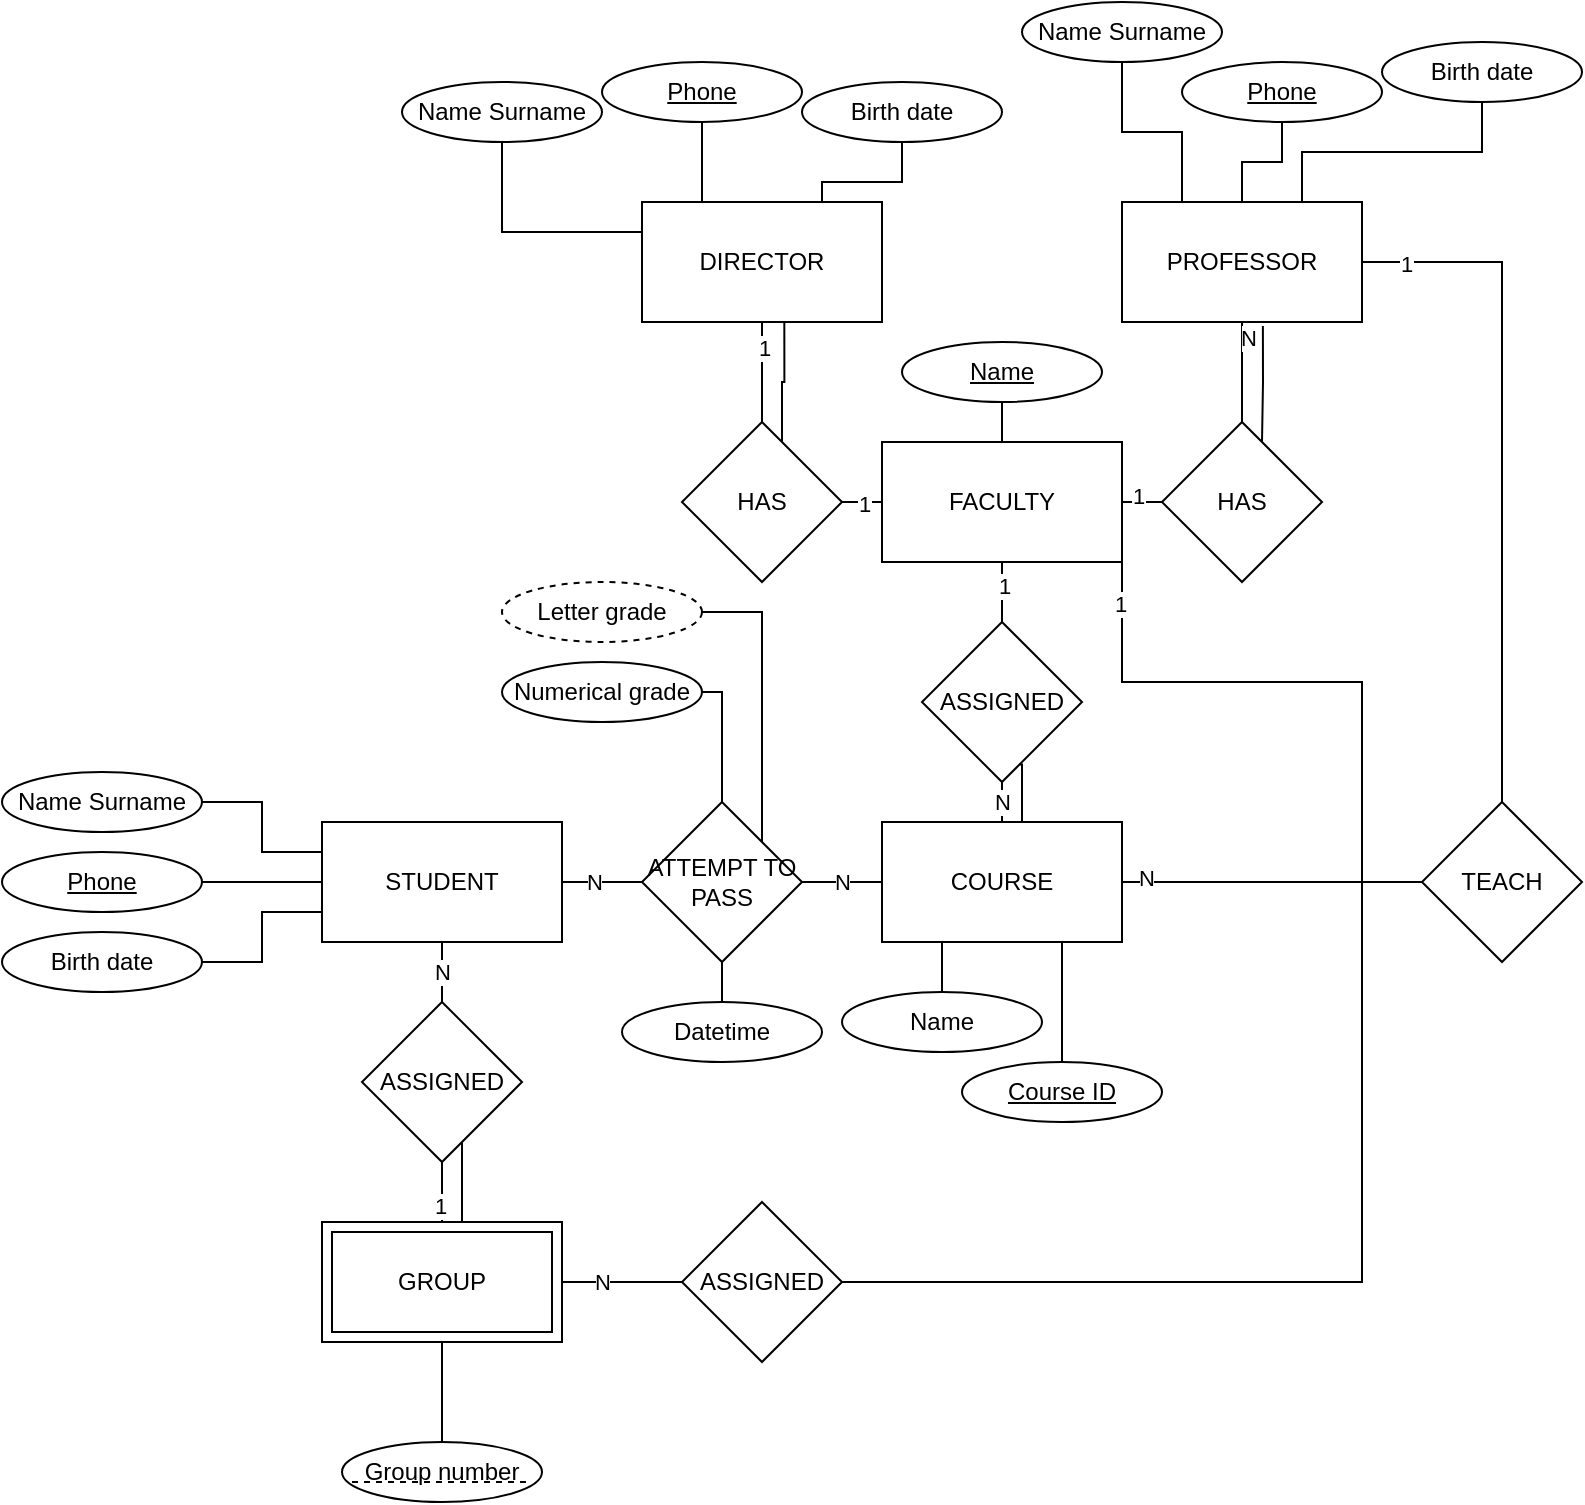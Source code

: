 <mxfile version="17.1.3" type="device"><diagram id="LZTHsHM6180sB6Iyh955" name="Page-1"><mxGraphModel dx="1728" dy="1676" grid="1" gridSize="10" guides="1" tooltips="1" connect="1" arrows="1" fold="1" page="1" pageScale="1" pageWidth="827" pageHeight="1169" math="0" shadow="0"><root><mxCell id="0"/><mxCell id="1" parent="0"/><mxCell id="HS-q9zRcukWWzURnPmqM-11" value="" style="edgeStyle=none;rounded=0;orthogonalLoop=1;jettySize=auto;html=1;endArrow=none;endFill=0;" edge="1" parent="1" source="HS-q9zRcukWWzURnPmqM-1" target="HS-q9zRcukWWzURnPmqM-7"><mxGeometry relative="1" as="geometry"/></mxCell><mxCell id="HS-q9zRcukWWzURnPmqM-33" value="N" style="edgeLabel;html=1;align=center;verticalAlign=middle;resizable=0;points=[];" vertex="1" connectable="0" parent="HS-q9zRcukWWzURnPmqM-11"><mxGeometry x="-0.2" y="-2" relative="1" as="geometry"><mxPoint y="-2" as="offset"/></mxGeometry></mxCell><mxCell id="HS-q9zRcukWWzURnPmqM-28" value="N" style="edgeStyle=orthogonalEdgeStyle;rounded=0;orthogonalLoop=1;jettySize=auto;html=1;endArrow=none;endFill=0;" edge="1" parent="1" source="HS-q9zRcukWWzURnPmqM-1" target="HS-q9zRcukWWzURnPmqM-27"><mxGeometry relative="1" as="geometry"/></mxCell><mxCell id="HS-q9zRcukWWzURnPmqM-1" value="STUDENT" style="rounded=0;whiteSpace=wrap;html=1;" vertex="1" parent="1"><mxGeometry x="140" y="330" width="120" height="60" as="geometry"/></mxCell><mxCell id="HS-q9zRcukWWzURnPmqM-2" value="FACULTY" style="rounded=0;whiteSpace=wrap;html=1;" vertex="1" parent="1"><mxGeometry x="420" y="140" width="120" height="60" as="geometry"/></mxCell><mxCell id="HS-q9zRcukWWzURnPmqM-3" value="DIRECTOR" style="rounded=0;whiteSpace=wrap;html=1;" vertex="1" parent="1"><mxGeometry x="300" y="20" width="120" height="60" as="geometry"/></mxCell><mxCell id="HS-q9zRcukWWzURnPmqM-4" value="PROFESSOR" style="rounded=0;whiteSpace=wrap;html=1;" vertex="1" parent="1"><mxGeometry x="540" y="20" width="120" height="60" as="geometry"/></mxCell><mxCell id="HS-q9zRcukWWzURnPmqM-12" value="N" style="edgeStyle=none;rounded=0;orthogonalLoop=1;jettySize=auto;html=1;endArrow=none;endFill=0;" edge="1" parent="1" source="HS-q9zRcukWWzURnPmqM-5" target="HS-q9zRcukWWzURnPmqM-7"><mxGeometry relative="1" as="geometry"/></mxCell><mxCell id="HS-q9zRcukWWzURnPmqM-54" style="edgeStyle=orthogonalEdgeStyle;rounded=0;orthogonalLoop=1;jettySize=auto;html=1;exitX=1;exitY=0.5;exitDx=0;exitDy=0;entryX=0;entryY=0.5;entryDx=0;entryDy=0;endArrow=none;endFill=0;" edge="1" parent="1" source="HS-q9zRcukWWzURnPmqM-5" target="HS-q9zRcukWWzURnPmqM-53"><mxGeometry relative="1" as="geometry"/></mxCell><mxCell id="HS-q9zRcukWWzURnPmqM-56" value="N" style="edgeLabel;html=1;align=center;verticalAlign=middle;resizable=0;points=[];" vertex="1" connectable="0" parent="HS-q9zRcukWWzURnPmqM-54"><mxGeometry x="-0.84" y="2" relative="1" as="geometry"><mxPoint as="offset"/></mxGeometry></mxCell><mxCell id="HS-q9zRcukWWzURnPmqM-5" value="COURSE" style="rounded=0;whiteSpace=wrap;html=1;" vertex="1" parent="1"><mxGeometry x="420" y="330" width="120" height="60" as="geometry"/></mxCell><mxCell id="HS-q9zRcukWWzURnPmqM-6" value="GROUP" style="rounded=0;whiteSpace=wrap;html=1;shadow=0;sketch=0;glass=0;" vertex="1" parent="1"><mxGeometry x="140" y="530" width="120" height="60" as="geometry"/></mxCell><mxCell id="HS-q9zRcukWWzURnPmqM-7" value="ATTEMPT TO PASS" style="rhombus;whiteSpace=wrap;html=1;" vertex="1" parent="1"><mxGeometry x="300" y="320" width="80" height="80" as="geometry"/></mxCell><mxCell id="HS-q9zRcukWWzURnPmqM-20" value="" style="edgeStyle=orthogonalEdgeStyle;rounded=0;orthogonalLoop=1;jettySize=auto;html=1;endArrow=none;endFill=0;" edge="1" parent="1" source="HS-q9zRcukWWzURnPmqM-19" target="HS-q9zRcukWWzURnPmqM-3"><mxGeometry relative="1" as="geometry"/></mxCell><mxCell id="HS-q9zRcukWWzURnPmqM-37" value="1" style="edgeLabel;html=1;align=center;verticalAlign=middle;resizable=0;points=[];" vertex="1" connectable="0" parent="HS-q9zRcukWWzURnPmqM-20"><mxGeometry x="0.48" y="-1" relative="1" as="geometry"><mxPoint as="offset"/></mxGeometry></mxCell><mxCell id="HS-q9zRcukWWzURnPmqM-21" style="edgeStyle=orthogonalEdgeStyle;rounded=0;orthogonalLoop=1;jettySize=auto;html=1;exitX=1;exitY=0.5;exitDx=0;exitDy=0;entryX=0;entryY=0.5;entryDx=0;entryDy=0;endArrow=none;endFill=0;" edge="1" parent="1" source="HS-q9zRcukWWzURnPmqM-19" target="HS-q9zRcukWWzURnPmqM-2"><mxGeometry relative="1" as="geometry"/></mxCell><mxCell id="HS-q9zRcukWWzURnPmqM-38" value="1" style="edgeLabel;html=1;align=center;verticalAlign=middle;resizable=0;points=[];" vertex="1" connectable="0" parent="HS-q9zRcukWWzURnPmqM-21"><mxGeometry x="0.1" y="-1" relative="1" as="geometry"><mxPoint as="offset"/></mxGeometry></mxCell><mxCell id="HS-q9zRcukWWzURnPmqM-19" value="HAS" style="rhombus;whiteSpace=wrap;html=1;" vertex="1" parent="1"><mxGeometry x="320" y="130" width="80" height="80" as="geometry"/></mxCell><mxCell id="HS-q9zRcukWWzURnPmqM-23" value="" style="edgeStyle=orthogonalEdgeStyle;rounded=0;orthogonalLoop=1;jettySize=auto;html=1;endArrow=none;endFill=0;" edge="1" parent="1" source="HS-q9zRcukWWzURnPmqM-22" target="HS-q9zRcukWWzURnPmqM-4"><mxGeometry relative="1" as="geometry"/></mxCell><mxCell id="HS-q9zRcukWWzURnPmqM-39" value="N" style="edgeLabel;html=1;align=center;verticalAlign=middle;resizable=0;points=[];" vertex="1" connectable="0" parent="HS-q9zRcukWWzURnPmqM-23"><mxGeometry x="0.68" y="-3" relative="1" as="geometry"><mxPoint as="offset"/></mxGeometry></mxCell><mxCell id="HS-q9zRcukWWzURnPmqM-24" style="edgeStyle=orthogonalEdgeStyle;rounded=0;orthogonalLoop=1;jettySize=auto;html=1;exitX=0;exitY=0.5;exitDx=0;exitDy=0;entryX=1;entryY=0.5;entryDx=0;entryDy=0;endArrow=none;endFill=0;" edge="1" parent="1" source="HS-q9zRcukWWzURnPmqM-22" target="HS-q9zRcukWWzURnPmqM-2"><mxGeometry relative="1" as="geometry"/></mxCell><mxCell id="HS-q9zRcukWWzURnPmqM-40" value="1" style="edgeLabel;html=1;align=center;verticalAlign=middle;resizable=0;points=[];" vertex="1" connectable="0" parent="HS-q9zRcukWWzURnPmqM-24"><mxGeometry x="0.2" y="-3" relative="1" as="geometry"><mxPoint as="offset"/></mxGeometry></mxCell><mxCell id="HS-q9zRcukWWzURnPmqM-22" value="HAS" style="rhombus;whiteSpace=wrap;html=1;" vertex="1" parent="1"><mxGeometry x="560" y="130" width="80" height="80" as="geometry"/></mxCell><mxCell id="HS-q9zRcukWWzURnPmqM-29" value="" style="edgeStyle=orthogonalEdgeStyle;rounded=0;orthogonalLoop=1;jettySize=auto;html=1;endArrow=none;endFill=0;" edge="1" parent="1" source="HS-q9zRcukWWzURnPmqM-27" target="HS-q9zRcukWWzURnPmqM-6"><mxGeometry relative="1" as="geometry"/></mxCell><mxCell id="HS-q9zRcukWWzURnPmqM-32" value="1" style="edgeLabel;html=1;align=center;verticalAlign=middle;resizable=0;points=[];" vertex="1" connectable="0" parent="HS-q9zRcukWWzURnPmqM-29"><mxGeometry x="0.68" y="-1" relative="1" as="geometry"><mxPoint as="offset"/></mxGeometry></mxCell><mxCell id="HS-q9zRcukWWzURnPmqM-27" value="ASSIGNED" style="rhombus;whiteSpace=wrap;html=1;" vertex="1" parent="1"><mxGeometry x="160" y="420" width="80" height="80" as="geometry"/></mxCell><mxCell id="HS-q9zRcukWWzURnPmqM-35" value="" style="edgeStyle=orthogonalEdgeStyle;rounded=0;orthogonalLoop=1;jettySize=auto;html=1;endArrow=none;endFill=0;" edge="1" parent="1" source="HS-q9zRcukWWzURnPmqM-34" target="HS-q9zRcukWWzURnPmqM-6"><mxGeometry relative="1" as="geometry"/></mxCell><mxCell id="HS-q9zRcukWWzURnPmqM-51" value="N" style="edgeLabel;html=1;align=center;verticalAlign=middle;resizable=0;points=[];" vertex="1" connectable="0" parent="HS-q9zRcukWWzURnPmqM-35"><mxGeometry x="0.333" relative="1" as="geometry"><mxPoint as="offset"/></mxGeometry></mxCell><mxCell id="HS-q9zRcukWWzURnPmqM-50" style="edgeStyle=orthogonalEdgeStyle;rounded=0;orthogonalLoop=1;jettySize=auto;html=1;exitX=1;exitY=0.5;exitDx=0;exitDy=0;entryX=1;entryY=1;entryDx=0;entryDy=0;endArrow=none;endFill=0;" edge="1" parent="1" source="HS-q9zRcukWWzURnPmqM-34" target="HS-q9zRcukWWzURnPmqM-2"><mxGeometry relative="1" as="geometry"><Array as="points"><mxPoint x="660" y="560"/><mxPoint x="660" y="260"/><mxPoint x="540" y="260"/></Array></mxGeometry></mxCell><mxCell id="HS-q9zRcukWWzURnPmqM-52" value="1" style="edgeLabel;html=1;align=center;verticalAlign=middle;resizable=0;points=[];" vertex="1" connectable="0" parent="HS-q9zRcukWWzURnPmqM-50"><mxGeometry x="0.943" y="1" relative="1" as="geometry"><mxPoint as="offset"/></mxGeometry></mxCell><mxCell id="HS-q9zRcukWWzURnPmqM-34" value="ASSIGNED" style="rhombus;whiteSpace=wrap;html=1;" vertex="1" parent="1"><mxGeometry x="320" y="520" width="80" height="80" as="geometry"/></mxCell><mxCell id="HS-q9zRcukWWzURnPmqM-42" value="" style="edgeStyle=orthogonalEdgeStyle;rounded=0;orthogonalLoop=1;jettySize=auto;html=1;endArrow=none;endFill=0;" edge="1" parent="1" source="HS-q9zRcukWWzURnPmqM-41" target="HS-q9zRcukWWzURnPmqM-2"><mxGeometry relative="1" as="geometry"/></mxCell><mxCell id="HS-q9zRcukWWzURnPmqM-44" value="1" style="edgeLabel;html=1;align=center;verticalAlign=middle;resizable=0;points=[];" vertex="1" connectable="0" parent="HS-q9zRcukWWzURnPmqM-42"><mxGeometry x="0.52" y="-1" relative="1" as="geometry"><mxPoint as="offset"/></mxGeometry></mxCell><mxCell id="HS-q9zRcukWWzURnPmqM-43" value="" style="edgeStyle=orthogonalEdgeStyle;rounded=0;orthogonalLoop=1;jettySize=auto;html=1;endArrow=none;endFill=0;" edge="1" parent="1" source="HS-q9zRcukWWzURnPmqM-41" target="HS-q9zRcukWWzURnPmqM-5"><mxGeometry relative="1" as="geometry"/></mxCell><mxCell id="HS-q9zRcukWWzURnPmqM-45" value="N" style="edgeLabel;html=1;align=center;verticalAlign=middle;resizable=0;points=[];" vertex="1" connectable="0" parent="HS-q9zRcukWWzURnPmqM-43"><mxGeometry x="0.7" y="3" relative="1" as="geometry"><mxPoint x="-3" y="-1" as="offset"/></mxGeometry></mxCell><mxCell id="HS-q9zRcukWWzURnPmqM-41" value="ASSIGNED" style="rhombus;whiteSpace=wrap;html=1;" vertex="1" parent="1"><mxGeometry x="440" y="230" width="80" height="80" as="geometry"/></mxCell><mxCell id="HS-q9zRcukWWzURnPmqM-47" style="edgeStyle=orthogonalEdgeStyle;rounded=0;orthogonalLoop=1;jettySize=auto;html=1;exitX=1;exitY=0.5;exitDx=0;exitDy=0;entryX=0.5;entryY=0;entryDx=0;entryDy=0;endArrow=none;endFill=0;" edge="1" parent="1" source="HS-q9zRcukWWzURnPmqM-46" target="HS-q9zRcukWWzURnPmqM-7"><mxGeometry relative="1" as="geometry"><Array as="points"><mxPoint x="340" y="265"/></Array></mxGeometry></mxCell><mxCell id="HS-q9zRcukWWzURnPmqM-46" value="Numerical grade" style="ellipse;whiteSpace=wrap;html=1;" vertex="1" parent="1"><mxGeometry x="230" y="250" width="100" height="30" as="geometry"/></mxCell><mxCell id="HS-q9zRcukWWzURnPmqM-64" style="edgeStyle=orthogonalEdgeStyle;rounded=0;orthogonalLoop=1;jettySize=auto;html=1;exitX=1;exitY=0.5;exitDx=0;exitDy=0;entryX=1;entryY=0;entryDx=0;entryDy=0;endArrow=none;endFill=0;" edge="1" parent="1" source="HS-q9zRcukWWzURnPmqM-48" target="HS-q9zRcukWWzURnPmqM-7"><mxGeometry relative="1" as="geometry"/></mxCell><mxCell id="HS-q9zRcukWWzURnPmqM-48" value="Letter grade" style="ellipse;whiteSpace=wrap;html=1;dashed=1;" vertex="1" parent="1"><mxGeometry x="230" y="210" width="100" height="30" as="geometry"/></mxCell><mxCell id="HS-q9zRcukWWzURnPmqM-55" style="edgeStyle=orthogonalEdgeStyle;rounded=0;orthogonalLoop=1;jettySize=auto;html=1;exitX=0.5;exitY=0;exitDx=0;exitDy=0;entryX=1;entryY=0.5;entryDx=0;entryDy=0;endArrow=none;endFill=0;" edge="1" parent="1" source="HS-q9zRcukWWzURnPmqM-53" target="HS-q9zRcukWWzURnPmqM-4"><mxGeometry relative="1" as="geometry"/></mxCell><mxCell id="HS-q9zRcukWWzURnPmqM-57" value="1" style="edgeLabel;html=1;align=center;verticalAlign=middle;resizable=0;points=[];" vertex="1" connectable="0" parent="HS-q9zRcukWWzURnPmqM-55"><mxGeometry x="0.871" y="1" relative="1" as="geometry"><mxPoint as="offset"/></mxGeometry></mxCell><mxCell id="HS-q9zRcukWWzURnPmqM-53" value="TEACH" style="rhombus;whiteSpace=wrap;html=1;" vertex="1" parent="1"><mxGeometry x="690" y="320" width="80" height="80" as="geometry"/></mxCell><mxCell id="HS-q9zRcukWWzURnPmqM-61" style="edgeStyle=orthogonalEdgeStyle;rounded=0;orthogonalLoop=1;jettySize=auto;html=1;exitX=1;exitY=0.5;exitDx=0;exitDy=0;entryX=0;entryY=0.25;entryDx=0;entryDy=0;endArrow=none;endFill=0;" edge="1" parent="1" source="HS-q9zRcukWWzURnPmqM-58" target="HS-q9zRcukWWzURnPmqM-1"><mxGeometry relative="1" as="geometry"/></mxCell><mxCell id="HS-q9zRcukWWzURnPmqM-58" value="Name Surname" style="ellipse;whiteSpace=wrap;html=1;" vertex="1" parent="1"><mxGeometry x="-20" y="305" width="100" height="30" as="geometry"/></mxCell><mxCell id="HS-q9zRcukWWzURnPmqM-62" style="edgeStyle=orthogonalEdgeStyle;rounded=0;orthogonalLoop=1;jettySize=auto;html=1;exitX=1;exitY=0.5;exitDx=0;exitDy=0;entryX=0;entryY=0.5;entryDx=0;entryDy=0;endArrow=none;endFill=0;" edge="1" parent="1" source="HS-q9zRcukWWzURnPmqM-59" target="HS-q9zRcukWWzURnPmqM-1"><mxGeometry relative="1" as="geometry"/></mxCell><mxCell id="HS-q9zRcukWWzURnPmqM-59" value="&lt;u&gt;Phone&lt;/u&gt;" style="ellipse;whiteSpace=wrap;html=1;" vertex="1" parent="1"><mxGeometry x="-20" y="345" width="100" height="30" as="geometry"/></mxCell><mxCell id="HS-q9zRcukWWzURnPmqM-63" style="edgeStyle=orthogonalEdgeStyle;rounded=0;orthogonalLoop=1;jettySize=auto;html=1;exitX=1;exitY=0.5;exitDx=0;exitDy=0;entryX=0;entryY=0.75;entryDx=0;entryDy=0;endArrow=none;endFill=0;" edge="1" parent="1" source="HS-q9zRcukWWzURnPmqM-60" target="HS-q9zRcukWWzURnPmqM-1"><mxGeometry relative="1" as="geometry"/></mxCell><mxCell id="HS-q9zRcukWWzURnPmqM-60" value="Birth date" style="ellipse;whiteSpace=wrap;html=1;" vertex="1" parent="1"><mxGeometry x="-20" y="385" width="100" height="30" as="geometry"/></mxCell><mxCell id="HS-q9zRcukWWzURnPmqM-66" style="edgeStyle=orthogonalEdgeStyle;rounded=0;orthogonalLoop=1;jettySize=auto;html=1;exitX=0.5;exitY=0;exitDx=0;exitDy=0;entryX=0.5;entryY=1;entryDx=0;entryDy=0;endArrow=none;endFill=0;" edge="1" parent="1" source="HS-q9zRcukWWzURnPmqM-65" target="HS-q9zRcukWWzURnPmqM-6"><mxGeometry relative="1" as="geometry"/></mxCell><mxCell id="HS-q9zRcukWWzURnPmqM-65" value="Group number" style="ellipse;whiteSpace=wrap;html=1;" vertex="1" parent="1"><mxGeometry x="150" y="640" width="100" height="30" as="geometry"/></mxCell><mxCell id="HS-q9zRcukWWzURnPmqM-68" style="edgeStyle=orthogonalEdgeStyle;rounded=0;orthogonalLoop=1;jettySize=auto;html=1;exitX=0.5;exitY=0;exitDx=0;exitDy=0;entryX=0.5;entryY=1;entryDx=0;entryDy=0;endArrow=none;endFill=0;" edge="1" parent="1" source="HS-q9zRcukWWzURnPmqM-67" target="HS-q9zRcukWWzURnPmqM-7"><mxGeometry relative="1" as="geometry"/></mxCell><mxCell id="HS-q9zRcukWWzURnPmqM-67" value="Datetime" style="ellipse;whiteSpace=wrap;html=1;" vertex="1" parent="1"><mxGeometry x="290" y="420" width="100" height="30" as="geometry"/></mxCell><mxCell id="HS-q9zRcukWWzURnPmqM-71" style="edgeStyle=orthogonalEdgeStyle;rounded=0;orthogonalLoop=1;jettySize=auto;html=1;exitX=0.5;exitY=1;exitDx=0;exitDy=0;entryX=0.5;entryY=0;entryDx=0;entryDy=0;endArrow=none;endFill=0;" edge="1" parent="1" source="HS-q9zRcukWWzURnPmqM-69" target="HS-q9zRcukWWzURnPmqM-2"><mxGeometry relative="1" as="geometry"/></mxCell><mxCell id="HS-q9zRcukWWzURnPmqM-69" value="&lt;u&gt;Name&lt;/u&gt;" style="ellipse;whiteSpace=wrap;html=1;" vertex="1" parent="1"><mxGeometry x="430" y="90" width="100" height="30" as="geometry"/></mxCell><mxCell id="HS-q9zRcukWWzURnPmqM-72" value="GROUP" style="rounded=0;whiteSpace=wrap;html=1;shadow=0;sketch=0;glass=0;" vertex="1" parent="1"><mxGeometry x="145" y="535" width="110" height="50" as="geometry"/></mxCell><mxCell id="HS-q9zRcukWWzURnPmqM-76" value="" style="endArrow=none;dashed=1;html=1;rounded=0;" edge="1" parent="1"><mxGeometry width="50" height="50" relative="1" as="geometry"><mxPoint x="155" y="660" as="sourcePoint"/><mxPoint x="245" y="660" as="targetPoint"/></mxGeometry></mxCell><mxCell id="HS-q9zRcukWWzURnPmqM-78" style="edgeStyle=orthogonalEdgeStyle;rounded=0;orthogonalLoop=1;jettySize=auto;html=1;exitX=0.5;exitY=0;exitDx=0;exitDy=0;entryX=0.25;entryY=1;entryDx=0;entryDy=0;endArrow=none;endFill=0;" edge="1" parent="1" source="HS-q9zRcukWWzURnPmqM-77" target="HS-q9zRcukWWzURnPmqM-5"><mxGeometry relative="1" as="geometry"/></mxCell><mxCell id="HS-q9zRcukWWzURnPmqM-77" value="Name" style="ellipse;whiteSpace=wrap;html=1;" vertex="1" parent="1"><mxGeometry x="400" y="415" width="100" height="30" as="geometry"/></mxCell><mxCell id="HS-q9zRcukWWzURnPmqM-81" style="edgeStyle=orthogonalEdgeStyle;rounded=0;orthogonalLoop=1;jettySize=auto;html=1;exitX=0.5;exitY=0;exitDx=0;exitDy=0;entryX=0.75;entryY=1;entryDx=0;entryDy=0;endArrow=none;endFill=0;" edge="1" parent="1" source="HS-q9zRcukWWzURnPmqM-79" target="HS-q9zRcukWWzURnPmqM-5"><mxGeometry relative="1" as="geometry"/></mxCell><mxCell id="HS-q9zRcukWWzURnPmqM-79" value="&lt;u&gt;Course ID&lt;/u&gt;" style="ellipse;whiteSpace=wrap;html=1;" vertex="1" parent="1"><mxGeometry x="460" y="450" width="100" height="30" as="geometry"/></mxCell><mxCell id="HS-q9zRcukWWzURnPmqM-83" style="edgeStyle=orthogonalEdgeStyle;rounded=0;orthogonalLoop=1;jettySize=auto;html=1;exitX=0.5;exitY=1;exitDx=0;exitDy=0;entryX=0;entryY=0.25;entryDx=0;entryDy=0;endArrow=none;endFill=0;" edge="1" parent="1" source="HS-q9zRcukWWzURnPmqM-82" target="HS-q9zRcukWWzURnPmqM-3"><mxGeometry relative="1" as="geometry"/></mxCell><mxCell id="HS-q9zRcukWWzURnPmqM-82" value="Name Surname" style="ellipse;whiteSpace=wrap;html=1;" vertex="1" parent="1"><mxGeometry x="180" y="-40" width="100" height="30" as="geometry"/></mxCell><mxCell id="HS-q9zRcukWWzURnPmqM-85" style="edgeStyle=orthogonalEdgeStyle;rounded=0;orthogonalLoop=1;jettySize=auto;html=1;exitX=0.5;exitY=1;exitDx=0;exitDy=0;entryX=0.25;entryY=0;entryDx=0;entryDy=0;endArrow=none;endFill=0;" edge="1" parent="1" source="HS-q9zRcukWWzURnPmqM-84" target="HS-q9zRcukWWzURnPmqM-3"><mxGeometry relative="1" as="geometry"/></mxCell><mxCell id="HS-q9zRcukWWzURnPmqM-84" value="&lt;u&gt;Phone&lt;/u&gt;" style="ellipse;whiteSpace=wrap;html=1;" vertex="1" parent="1"><mxGeometry x="280" y="-50" width="100" height="30" as="geometry"/></mxCell><mxCell id="HS-q9zRcukWWzURnPmqM-87" style="edgeStyle=orthogonalEdgeStyle;rounded=0;orthogonalLoop=1;jettySize=auto;html=1;exitX=0.5;exitY=1;exitDx=0;exitDy=0;entryX=0.75;entryY=0;entryDx=0;entryDy=0;endArrow=none;endFill=0;" edge="1" parent="1" source="HS-q9zRcukWWzURnPmqM-86" target="HS-q9zRcukWWzURnPmqM-3"><mxGeometry relative="1" as="geometry"/></mxCell><mxCell id="HS-q9zRcukWWzURnPmqM-86" value="Birth date" style="ellipse;whiteSpace=wrap;html=1;" vertex="1" parent="1"><mxGeometry x="380" y="-40" width="100" height="30" as="geometry"/></mxCell><mxCell id="HS-q9zRcukWWzURnPmqM-91" style="edgeStyle=orthogonalEdgeStyle;rounded=0;orthogonalLoop=1;jettySize=auto;html=1;exitX=0.5;exitY=1;exitDx=0;exitDy=0;entryX=0.25;entryY=0;entryDx=0;entryDy=0;endArrow=none;endFill=0;" edge="1" parent="1" source="HS-q9zRcukWWzURnPmqM-88" target="HS-q9zRcukWWzURnPmqM-4"><mxGeometry relative="1" as="geometry"/></mxCell><mxCell id="HS-q9zRcukWWzURnPmqM-88" value="Name Surname" style="ellipse;whiteSpace=wrap;html=1;" vertex="1" parent="1"><mxGeometry x="490" y="-80" width="100" height="30" as="geometry"/></mxCell><mxCell id="HS-q9zRcukWWzURnPmqM-92" style="edgeStyle=orthogonalEdgeStyle;rounded=0;orthogonalLoop=1;jettySize=auto;html=1;exitX=0.5;exitY=1;exitDx=0;exitDy=0;entryX=0.5;entryY=0;entryDx=0;entryDy=0;endArrow=none;endFill=0;" edge="1" parent="1" source="HS-q9zRcukWWzURnPmqM-89" target="HS-q9zRcukWWzURnPmqM-4"><mxGeometry relative="1" as="geometry"/></mxCell><mxCell id="HS-q9zRcukWWzURnPmqM-89" value="&lt;u&gt;Phone&lt;/u&gt;" style="ellipse;whiteSpace=wrap;html=1;" vertex="1" parent="1"><mxGeometry x="570" y="-50" width="100" height="30" as="geometry"/></mxCell><mxCell id="HS-q9zRcukWWzURnPmqM-93" style="edgeStyle=orthogonalEdgeStyle;rounded=0;orthogonalLoop=1;jettySize=auto;html=1;exitX=0.5;exitY=1;exitDx=0;exitDy=0;entryX=0.75;entryY=0;entryDx=0;entryDy=0;endArrow=none;endFill=0;" edge="1" parent="1" source="HS-q9zRcukWWzURnPmqM-90" target="HS-q9zRcukWWzURnPmqM-4"><mxGeometry relative="1" as="geometry"/></mxCell><mxCell id="HS-q9zRcukWWzURnPmqM-90" value="Birth date" style="ellipse;whiteSpace=wrap;html=1;" vertex="1" parent="1"><mxGeometry x="670" y="-60" width="100" height="30" as="geometry"/></mxCell><mxCell id="HS-q9zRcukWWzURnPmqM-98" value="" style="edgeStyle=orthogonalEdgeStyle;rounded=0;orthogonalLoop=1;jettySize=auto;html=1;endArrow=none;endFill=0;" edge="1" parent="1"><mxGeometry relative="1" as="geometry"><mxPoint x="210" y="510" as="sourcePoint"/><mxPoint x="210" y="530" as="targetPoint"/><Array as="points"><mxPoint x="210" y="490"/><mxPoint x="210" y="490"/></Array></mxGeometry></mxCell><mxCell id="HS-q9zRcukWWzURnPmqM-100" value="" style="edgeStyle=orthogonalEdgeStyle;rounded=0;orthogonalLoop=1;jettySize=auto;html=1;endArrow=none;endFill=0;entryX=0.593;entryY=1.008;entryDx=0;entryDy=0;entryPerimeter=0;" edge="1" parent="1" target="HS-q9zRcukWWzURnPmqM-3"><mxGeometry relative="1" as="geometry"><mxPoint x="370" y="140" as="sourcePoint"/><mxPoint x="370" y="90" as="targetPoint"/><Array as="points"><mxPoint x="370" y="110"/><mxPoint x="371" y="110"/></Array></mxGeometry></mxCell><mxCell id="HS-q9zRcukWWzURnPmqM-102" value="" style="edgeStyle=orthogonalEdgeStyle;rounded=0;orthogonalLoop=1;jettySize=auto;html=1;endArrow=none;endFill=0;entryX=0.587;entryY=1.033;entryDx=0;entryDy=0;entryPerimeter=0;" edge="1" parent="1" target="HS-q9zRcukWWzURnPmqM-4"><mxGeometry relative="1" as="geometry"><mxPoint x="610" y="140" as="sourcePoint"/><mxPoint x="610" y="90" as="targetPoint"/></mxGeometry></mxCell><mxCell id="HS-q9zRcukWWzURnPmqM-104" value="" style="edgeStyle=orthogonalEdgeStyle;rounded=0;orthogonalLoop=1;jettySize=auto;html=1;endArrow=none;endFill=0;exitX=0.611;exitY=0.89;exitDx=0;exitDy=0;exitPerimeter=0;" edge="1" parent="1" source="HS-q9zRcukWWzURnPmqM-41"><mxGeometry relative="1" as="geometry"><mxPoint x="490" y="320" as="sourcePoint"/><mxPoint x="490" y="330" as="targetPoint"/></mxGeometry></mxCell></root></mxGraphModel></diagram></mxfile>